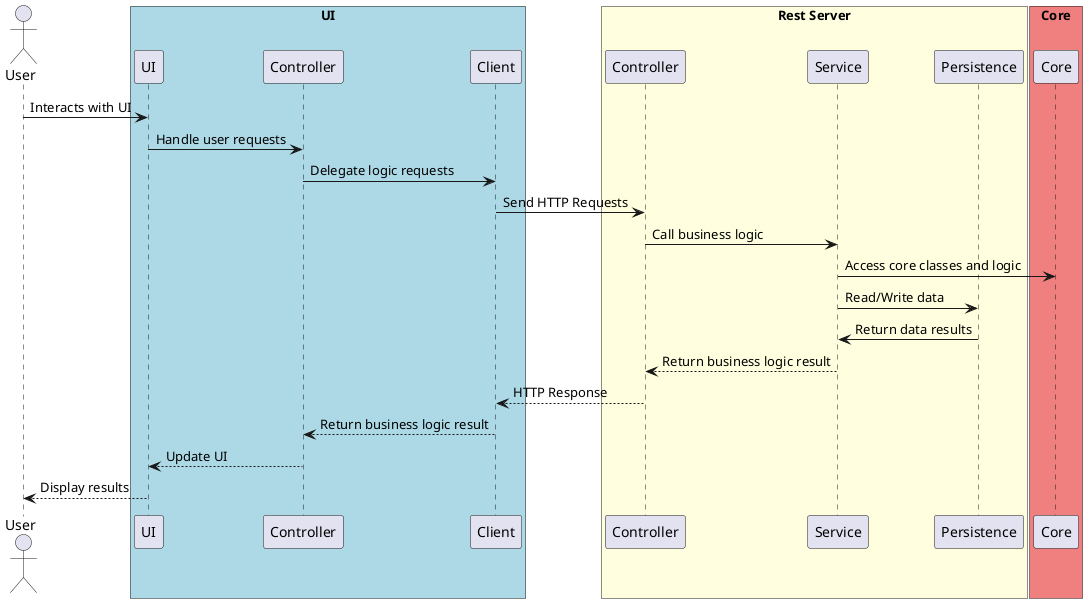 @startuml sequence_diagram

actor User

' Group components into folders to match the architecture structure
box "UI" #LightBlue
    participant "UI" as UI
    participant "Controller" as Controllers
    participant "Client" as APIHandlers
end box

box "Rest Server" #LightYellow
    participant "Controller" as APIController
    participant "Service" as Services
    participant "Persistence" as Persistence
end box

box "Core" #LightCoral
    participant "Core" as Core
end box

' Define interactions between components
User -> UI : Interacts with UI
UI -> Controllers : Handle user requests
Controllers -> APIHandlers : Delegate logic requests
APIHandlers -> APIController : Send HTTP Requests
APIController -> Services : Call business logic
Services -> Core : Access core classes and logic
Services -> Persistence : Read/Write data
Persistence -> Services : Return data results

Services --> APIController : Return business logic result
APIController --> APIHandlers : HTTP Response
APIHandlers --> Controllers : Return business logic result
Controllers --> UI : Update UI
UI --> User : Display results

@enduml